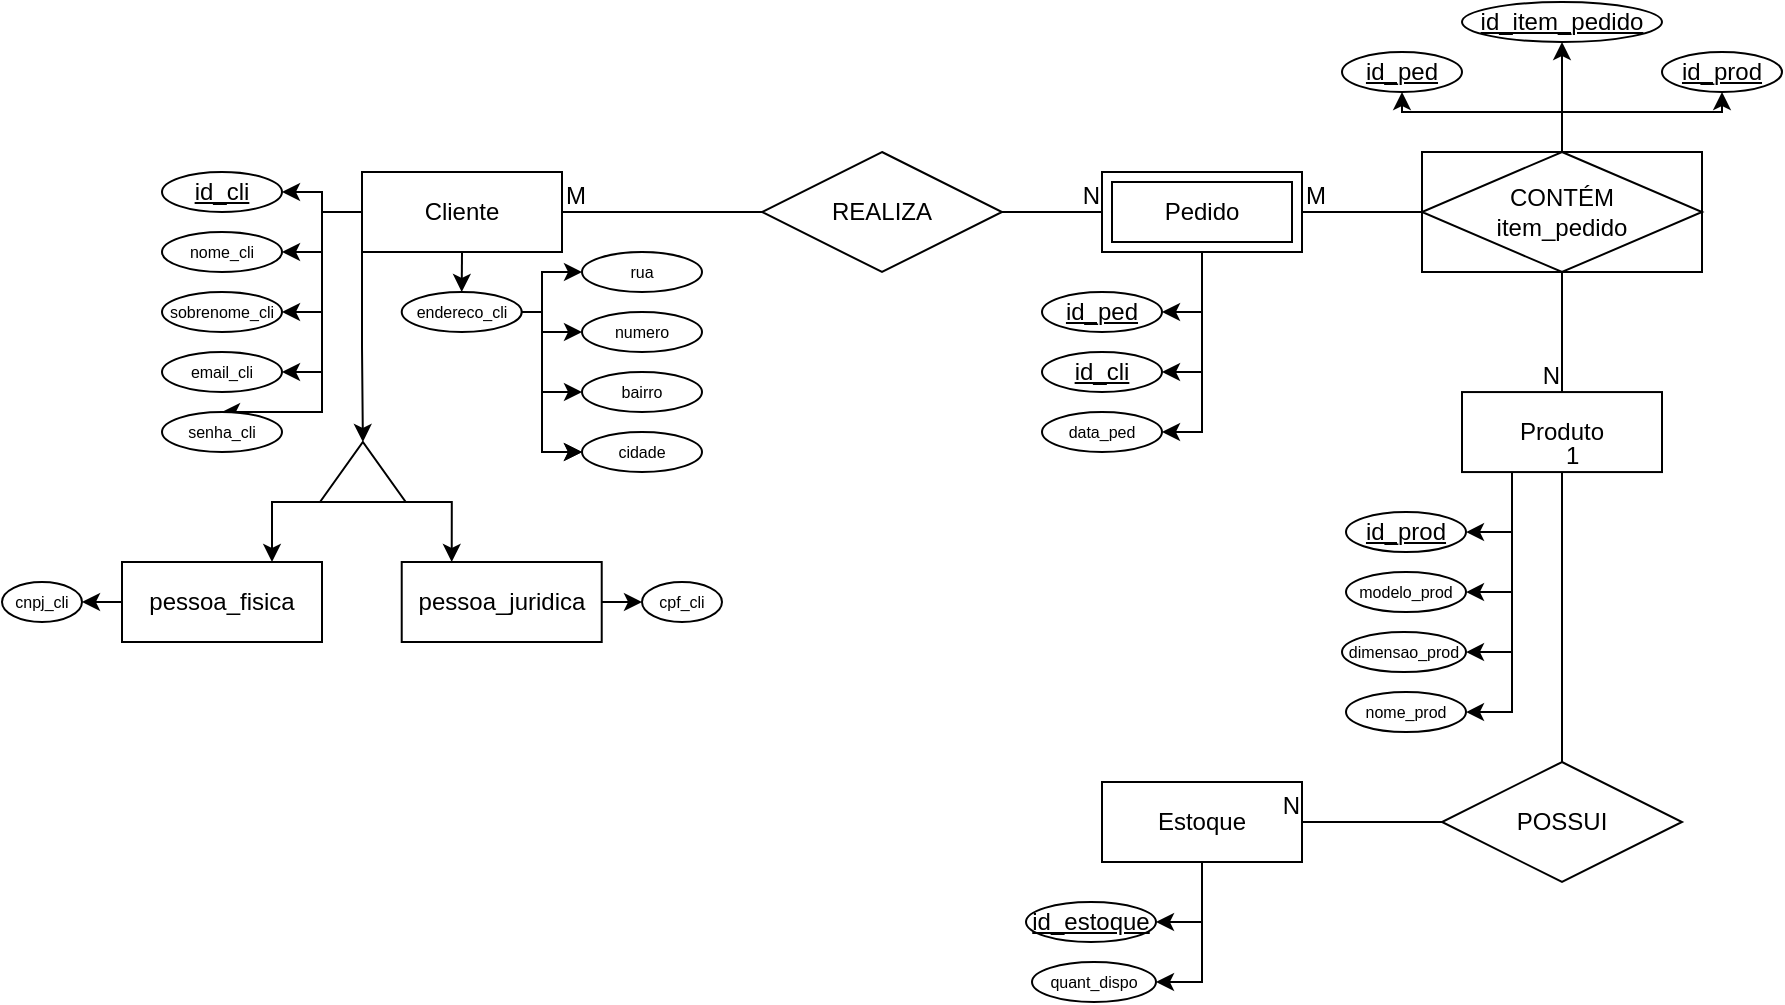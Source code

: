 <mxfile version="24.7.8">
  <diagram name="Página-1" id="TUs1z3hcx30em_fPcLL4">
    <mxGraphModel dx="2027" dy="837" grid="1" gridSize="10" guides="1" tooltips="1" connect="1" arrows="1" fold="1" page="1" pageScale="1" pageWidth="827" pageHeight="1169" math="0" shadow="0">
      <root>
        <mxCell id="0" />
        <mxCell id="1" parent="0" />
        <mxCell id="8XIPm2bLBKmwcZ6mtag6-12" style="edgeStyle=orthogonalEdgeStyle;rounded=0;orthogonalLoop=1;jettySize=auto;html=1;exitX=0;exitY=1;exitDx=0;exitDy=0;" parent="1" source="-iVF9ZqdwU_u0PEm3z9N-2" target="-iVF9ZqdwU_u0PEm3z9N-15" edge="1">
          <mxGeometry relative="1" as="geometry" />
        </mxCell>
        <mxCell id="8XIPm2bLBKmwcZ6mtag6-35" style="edgeStyle=orthogonalEdgeStyle;rounded=0;orthogonalLoop=1;jettySize=auto;html=1;entryX=0;entryY=0.5;entryDx=0;entryDy=0;exitX=1;exitY=0.5;exitDx=0;exitDy=0;" parent="1" source="8XIPm2bLBKmwcZ6mtag6-34" target="8XIPm2bLBKmwcZ6mtag6-37" edge="1">
          <mxGeometry relative="1" as="geometry">
            <mxPoint x="-140" y="430" as="sourcePoint" />
            <mxPoint x="-160" y="450" as="targetPoint" />
            <Array as="points">
              <mxPoint x="-170" y="435" />
              <mxPoint x="-170" y="415" />
            </Array>
          </mxGeometry>
        </mxCell>
        <mxCell id="8XIPm2bLBKmwcZ6mtag6-46" style="edgeStyle=orthogonalEdgeStyle;rounded=0;orthogonalLoop=1;jettySize=auto;html=1;exitX=0;exitY=0.5;exitDx=0;exitDy=0;entryX=1;entryY=0.5;entryDx=0;entryDy=0;" parent="1" source="-iVF9ZqdwU_u0PEm3z9N-2" target="8XIPm2bLBKmwcZ6mtag6-30" edge="1">
          <mxGeometry relative="1" as="geometry" />
        </mxCell>
        <mxCell id="8XIPm2bLBKmwcZ6mtag6-47" style="edgeStyle=orthogonalEdgeStyle;rounded=0;orthogonalLoop=1;jettySize=auto;html=1;exitX=0;exitY=0.5;exitDx=0;exitDy=0;entryX=1;entryY=0.5;entryDx=0;entryDy=0;" parent="1" source="-iVF9ZqdwU_u0PEm3z9N-2" target="-iVF9ZqdwU_u0PEm3z9N-5" edge="1">
          <mxGeometry relative="1" as="geometry" />
        </mxCell>
        <mxCell id="8XIPm2bLBKmwcZ6mtag6-48" style="edgeStyle=orthogonalEdgeStyle;rounded=0;orthogonalLoop=1;jettySize=auto;html=1;exitX=0;exitY=0.5;exitDx=0;exitDy=0;entryX=1;entryY=0.5;entryDx=0;entryDy=0;" parent="1" source="-iVF9ZqdwU_u0PEm3z9N-2" target="-iVF9ZqdwU_u0PEm3z9N-8" edge="1">
          <mxGeometry relative="1" as="geometry" />
        </mxCell>
        <mxCell id="8XIPm2bLBKmwcZ6mtag6-49" style="edgeStyle=orthogonalEdgeStyle;rounded=0;orthogonalLoop=1;jettySize=auto;html=1;entryX=1;entryY=0.5;entryDx=0;entryDy=0;exitX=0;exitY=0.5;exitDx=0;exitDy=0;" parent="1" source="-iVF9ZqdwU_u0PEm3z9N-2" target="-iVF9ZqdwU_u0PEm3z9N-9" edge="1">
          <mxGeometry relative="1" as="geometry">
            <mxPoint x="-260" y="410" as="sourcePoint" />
            <mxPoint x="-275" y="480" as="targetPoint" />
            <Array as="points">
              <mxPoint x="-280" y="385" />
              <mxPoint x="-280" y="465" />
            </Array>
          </mxGeometry>
        </mxCell>
        <mxCell id="8XIPm2bLBKmwcZ6mtag6-50" style="edgeStyle=orthogonalEdgeStyle;rounded=0;orthogonalLoop=1;jettySize=auto;html=1;entryX=0.5;entryY=0;entryDx=0;entryDy=0;exitX=0;exitY=0.5;exitDx=0;exitDy=0;" parent="1" source="-iVF9ZqdwU_u0PEm3z9N-2" target="8XIPm2bLBKmwcZ6mtag6-1" edge="1">
          <mxGeometry relative="1" as="geometry">
            <mxPoint x="-270" y="405" as="sourcePoint" />
            <Array as="points">
              <mxPoint x="-280" y="385" />
              <mxPoint x="-280" y="485" />
            </Array>
          </mxGeometry>
        </mxCell>
        <mxCell id="-iVF9ZqdwU_u0PEm3z9N-2" value="Cliente" style="whiteSpace=wrap;html=1;align=center;" parent="1" vertex="1">
          <mxGeometry x="-260" y="365" width="100" height="40" as="geometry" />
        </mxCell>
        <mxCell id="-iVF9ZqdwU_u0PEm3z9N-5" value="nome_cli" style="ellipse;whiteSpace=wrap;html=1;align=center;spacing=2;labelBorderColor=none;fontSize=8;" parent="1" vertex="1">
          <mxGeometry x="-360" y="395" width="60" height="20" as="geometry" />
        </mxCell>
        <mxCell id="-iVF9ZqdwU_u0PEm3z9N-8" value="sobrenome_cli" style="ellipse;whiteSpace=wrap;html=1;align=center;spacing=2;labelBorderColor=none;fontSize=8;" parent="1" vertex="1">
          <mxGeometry x="-360" y="425" width="60" height="20" as="geometry" />
        </mxCell>
        <mxCell id="-iVF9ZqdwU_u0PEm3z9N-9" value="email_cli" style="ellipse;whiteSpace=wrap;html=1;align=center;spacing=2;labelBorderColor=none;fontSize=8;" parent="1" vertex="1">
          <mxGeometry x="-360" y="455" width="60" height="20" as="geometry" />
        </mxCell>
        <mxCell id="8XIPm2bLBKmwcZ6mtag6-21" style="edgeStyle=orthogonalEdgeStyle;rounded=0;orthogonalLoop=1;jettySize=auto;html=1;exitX=1;exitY=1;exitDx=0;exitDy=0;exitPerimeter=0;entryX=0.25;entryY=0;entryDx=0;entryDy=0;" parent="1" source="-iVF9ZqdwU_u0PEm3z9N-15" target="-iVF9ZqdwU_u0PEm3z9N-22" edge="1">
          <mxGeometry relative="1" as="geometry" />
        </mxCell>
        <mxCell id="8XIPm2bLBKmwcZ6mtag6-22" style="edgeStyle=orthogonalEdgeStyle;rounded=0;orthogonalLoop=1;jettySize=auto;html=1;exitX=0;exitY=1;exitDx=0;exitDy=0;exitPerimeter=0;entryX=0.75;entryY=0;entryDx=0;entryDy=0;" parent="1" source="-iVF9ZqdwU_u0PEm3z9N-15" target="-iVF9ZqdwU_u0PEm3z9N-21" edge="1">
          <mxGeometry relative="1" as="geometry" />
        </mxCell>
        <mxCell id="-iVF9ZqdwU_u0PEm3z9N-15" value="" style="verticalLabelPosition=bottom;verticalAlign=top;html=1;shape=mxgraph.basic.acute_triangle;dx=0.5;" parent="1" vertex="1">
          <mxGeometry x="-281" y="500" width="42.86" height="30" as="geometry" />
        </mxCell>
        <mxCell id="8XIPm2bLBKmwcZ6mtag6-82" style="edgeStyle=orthogonalEdgeStyle;rounded=0;orthogonalLoop=1;jettySize=auto;html=1;exitX=0;exitY=0.5;exitDx=0;exitDy=0;entryX=1;entryY=0.5;entryDx=0;entryDy=0;" parent="1" source="-iVF9ZqdwU_u0PEm3z9N-21" target="-iVF9ZqdwU_u0PEm3z9N-31" edge="1">
          <mxGeometry relative="1" as="geometry" />
        </mxCell>
        <mxCell id="-iVF9ZqdwU_u0PEm3z9N-21" value="pessoa_fisica" style="whiteSpace=wrap;html=1;align=center;" parent="1" vertex="1">
          <mxGeometry x="-380" y="560" width="100" height="40" as="geometry" />
        </mxCell>
        <mxCell id="8XIPm2bLBKmwcZ6mtag6-81" style="edgeStyle=orthogonalEdgeStyle;rounded=0;orthogonalLoop=1;jettySize=auto;html=1;exitX=1;exitY=0.5;exitDx=0;exitDy=0;entryX=0;entryY=0.5;entryDx=0;entryDy=0;" parent="1" source="-iVF9ZqdwU_u0PEm3z9N-22" target="-iVF9ZqdwU_u0PEm3z9N-30" edge="1">
          <mxGeometry relative="1" as="geometry" />
        </mxCell>
        <mxCell id="-iVF9ZqdwU_u0PEm3z9N-22" value="pessoa_juridica" style="whiteSpace=wrap;html=1;align=center;" parent="1" vertex="1">
          <mxGeometry x="-240.14" y="560" width="100" height="40" as="geometry" />
        </mxCell>
        <mxCell id="-iVF9ZqdwU_u0PEm3z9N-30" value="cpf_cli" style="ellipse;whiteSpace=wrap;html=1;align=center;spacing=2;labelBorderColor=none;fontSize=8;" parent="1" vertex="1">
          <mxGeometry x="-120" y="570" width="40" height="20" as="geometry" />
        </mxCell>
        <mxCell id="-iVF9ZqdwU_u0PEm3z9N-31" value="cnpj_cli" style="ellipse;whiteSpace=wrap;html=1;align=center;spacing=2;labelBorderColor=none;fontSize=8;" parent="1" vertex="1">
          <mxGeometry x="-440" y="570" width="40" height="20" as="geometry" />
        </mxCell>
        <mxCell id="8XIPm2bLBKmwcZ6mtag6-1" value="senha_cli" style="ellipse;whiteSpace=wrap;html=1;align=center;spacing=2;labelBorderColor=none;fontSize=8;" parent="1" vertex="1">
          <mxGeometry x="-360" y="485" width="60" height="20" as="geometry" />
        </mxCell>
        <mxCell id="8XIPm2bLBKmwcZ6mtag6-75" style="edgeStyle=orthogonalEdgeStyle;rounded=0;orthogonalLoop=1;jettySize=auto;html=1;exitX=0.25;exitY=1;exitDx=0;exitDy=0;entryX=1;entryY=0.5;entryDx=0;entryDy=0;" parent="1" source="8XIPm2bLBKmwcZ6mtag6-3" target="8XIPm2bLBKmwcZ6mtag6-71" edge="1">
          <mxGeometry relative="1" as="geometry" />
        </mxCell>
        <mxCell id="8XIPm2bLBKmwcZ6mtag6-78" style="edgeStyle=orthogonalEdgeStyle;rounded=0;orthogonalLoop=1;jettySize=auto;html=1;exitX=0.25;exitY=1;exitDx=0;exitDy=0;entryX=1;entryY=0.5;entryDx=0;entryDy=0;" parent="1" source="8XIPm2bLBKmwcZ6mtag6-3" target="8XIPm2bLBKmwcZ6mtag6-72" edge="1">
          <mxGeometry relative="1" as="geometry">
            <Array as="points">
              <mxPoint x="315" y="635.03" />
            </Array>
          </mxGeometry>
        </mxCell>
        <mxCell id="8XIPm2bLBKmwcZ6mtag6-118" style="edgeStyle=orthogonalEdgeStyle;rounded=0;orthogonalLoop=1;jettySize=auto;html=1;exitX=0.25;exitY=1;exitDx=0;exitDy=0;entryX=1;entryY=0.5;entryDx=0;entryDy=0;" parent="1" source="8XIPm2bLBKmwcZ6mtag6-3" target="8XIPm2bLBKmwcZ6mtag6-70" edge="1">
          <mxGeometry relative="1" as="geometry" />
        </mxCell>
        <mxCell id="8XIPm2bLBKmwcZ6mtag6-3" value="Produto" style="whiteSpace=wrap;html=1;align=center;" parent="1" vertex="1">
          <mxGeometry x="290" y="475.03" width="100" height="40" as="geometry" />
        </mxCell>
        <mxCell id="8XIPm2bLBKmwcZ6mtag6-30" value="id_cli" style="ellipse;whiteSpace=wrap;html=1;align=center;fontStyle=4;" parent="1" vertex="1">
          <mxGeometry x="-360" y="365" width="60" height="20" as="geometry" />
        </mxCell>
        <mxCell id="8XIPm2bLBKmwcZ6mtag6-36" style="edgeStyle=orthogonalEdgeStyle;rounded=0;orthogonalLoop=1;jettySize=auto;html=1;exitX=0.5;exitY=1;exitDx=0;exitDy=0;entryX=0.5;entryY=0;entryDx=0;entryDy=0;" parent="1" source="-iVF9ZqdwU_u0PEm3z9N-2" edge="1" target="8XIPm2bLBKmwcZ6mtag6-34">
          <mxGeometry relative="1" as="geometry">
            <mxPoint x="-280" y="305" as="targetPoint" />
          </mxGeometry>
        </mxCell>
        <mxCell id="8XIPm2bLBKmwcZ6mtag6-42" style="edgeStyle=orthogonalEdgeStyle;rounded=0;orthogonalLoop=1;jettySize=auto;html=1;exitX=1;exitY=0.5;exitDx=0;exitDy=0;entryX=0;entryY=0.5;entryDx=0;entryDy=0;" parent="1" source="8XIPm2bLBKmwcZ6mtag6-34" target="8XIPm2bLBKmwcZ6mtag6-43" edge="1">
          <mxGeometry relative="1" as="geometry">
            <Array as="points">
              <mxPoint x="-170" y="435" />
              <mxPoint x="-170" y="505" />
            </Array>
          </mxGeometry>
        </mxCell>
        <mxCell id="8XIPm2bLBKmwcZ6mtag6-45" style="edgeStyle=orthogonalEdgeStyle;rounded=0;orthogonalLoop=1;jettySize=auto;html=1;exitX=1;exitY=0.5;exitDx=0;exitDy=0;entryX=0;entryY=0.5;entryDx=0;entryDy=0;" parent="1" source="8XIPm2bLBKmwcZ6mtag6-34" target="8XIPm2bLBKmwcZ6mtag6-41" edge="1">
          <mxGeometry relative="1" as="geometry">
            <mxPoint x="-160" y="460" as="targetPoint" />
            <Array as="points">
              <mxPoint x="-170" y="435" />
              <mxPoint x="-170" y="475" />
            </Array>
          </mxGeometry>
        </mxCell>
        <mxCell id="8XIPm2bLBKmwcZ6mtag6-34" value="endereco_cli" style="ellipse;whiteSpace=wrap;html=1;align=center;spacing=2;labelBorderColor=none;fontSize=8;" parent="1" vertex="1">
          <mxGeometry x="-240.14" y="425" width="60" height="20" as="geometry" />
        </mxCell>
        <mxCell id="8XIPm2bLBKmwcZ6mtag6-37" value="rua" style="ellipse;whiteSpace=wrap;html=1;align=center;spacing=2;labelBorderColor=none;fontSize=8;" parent="1" vertex="1">
          <mxGeometry x="-150" y="405" width="60" height="20" as="geometry" />
        </mxCell>
        <mxCell id="8XIPm2bLBKmwcZ6mtag6-38" value="numero" style="ellipse;whiteSpace=wrap;html=1;align=center;spacing=2;labelBorderColor=none;fontSize=8;" parent="1" vertex="1">
          <mxGeometry x="-150" y="435" width="60" height="20" as="geometry" />
        </mxCell>
        <mxCell id="8XIPm2bLBKmwcZ6mtag6-56" style="edgeStyle=orthogonalEdgeStyle;rounded=0;orthogonalLoop=1;jettySize=auto;html=1;exitX=0.5;exitY=1;exitDx=0;exitDy=0;entryX=1;entryY=0.5;entryDx=0;entryDy=0;" parent="1" source="8XIPm2bLBKmwcZ6mtag6-51" target="8XIPm2bLBKmwcZ6mtag6-52" edge="1">
          <mxGeometry relative="1" as="geometry">
            <Array as="points">
              <mxPoint x="160" y="435" />
            </Array>
          </mxGeometry>
        </mxCell>
        <mxCell id="8XIPm2bLBKmwcZ6mtag6-58" style="edgeStyle=orthogonalEdgeStyle;rounded=0;orthogonalLoop=1;jettySize=auto;html=1;exitX=0.5;exitY=1;exitDx=0;exitDy=0;entryX=1;entryY=0.5;entryDx=0;entryDy=0;" parent="1" source="8XIPm2bLBKmwcZ6mtag6-51" target="8XIPm2bLBKmwcZ6mtag6-55" edge="1">
          <mxGeometry relative="1" as="geometry">
            <Array as="points">
              <mxPoint x="160" y="495" />
            </Array>
          </mxGeometry>
        </mxCell>
        <mxCell id="8XIPm2bLBKmwcZ6mtag6-51" value="Pedido" style="shape=ext;margin=3;double=1;whiteSpace=wrap;html=1;align=center;" parent="1" vertex="1">
          <mxGeometry x="110" y="365" width="100" height="40" as="geometry" />
        </mxCell>
        <mxCell id="8XIPm2bLBKmwcZ6mtag6-52" value="id_ped" style="ellipse;whiteSpace=wrap;html=1;align=center;fontStyle=4;" parent="1" vertex="1">
          <mxGeometry x="80" y="425" width="60" height="20" as="geometry" />
        </mxCell>
        <mxCell id="SpV6ITLsWiuRQCWUhLva-9" value="" style="edgeStyle=orthogonalEdgeStyle;rounded=0;orthogonalLoop=1;jettySize=auto;html=1;entryX=1;entryY=0.5;entryDx=0;entryDy=0;exitX=0.5;exitY=1;exitDx=0;exitDy=0;" edge="1" parent="1" source="8XIPm2bLBKmwcZ6mtag6-51" target="8XIPm2bLBKmwcZ6mtag6-53">
          <mxGeometry relative="1" as="geometry">
            <mxPoint x="170" y="500" as="sourcePoint" />
            <mxPoint x="170" y="430" as="targetPoint" />
          </mxGeometry>
        </mxCell>
        <mxCell id="8XIPm2bLBKmwcZ6mtag6-53" value="id_cli" style="ellipse;whiteSpace=wrap;html=1;align=center;fontStyle=4;" parent="1" vertex="1">
          <mxGeometry x="80" y="455" width="60" height="20" as="geometry" />
        </mxCell>
        <mxCell id="8XIPm2bLBKmwcZ6mtag6-55" value="data_ped" style="ellipse;whiteSpace=wrap;html=1;align=center;spacing=2;labelBorderColor=none;fontSize=8;" parent="1" vertex="1">
          <mxGeometry x="80" y="485" width="60" height="20" as="geometry" />
        </mxCell>
        <mxCell id="8XIPm2bLBKmwcZ6mtag6-60" value="id_ped" style="ellipse;whiteSpace=wrap;html=1;align=center;fontStyle=4;" parent="1" vertex="1">
          <mxGeometry x="230" y="305" width="60" height="20" as="geometry" />
        </mxCell>
        <mxCell id="8XIPm2bLBKmwcZ6mtag6-61" value="id_prod" style="ellipse;whiteSpace=wrap;html=1;align=center;fontStyle=4;" parent="1" vertex="1">
          <mxGeometry x="390" y="305" width="60" height="20" as="geometry" />
        </mxCell>
        <mxCell id="8XIPm2bLBKmwcZ6mtag6-62" value="id_item_pedido" style="ellipse;whiteSpace=wrap;html=1;align=center;fontStyle=4;" parent="1" vertex="1">
          <mxGeometry x="290" y="280" width="100" height="20" as="geometry" />
        </mxCell>
        <mxCell id="8XIPm2bLBKmwcZ6mtag6-79" style="edgeStyle=orthogonalEdgeStyle;rounded=0;orthogonalLoop=1;jettySize=auto;html=1;exitX=0.5;exitY=1;exitDx=0;exitDy=0;entryX=1;entryY=0.5;entryDx=0;entryDy=0;" parent="1" source="8XIPm2bLBKmwcZ6mtag6-63" target="8XIPm2bLBKmwcZ6mtag6-73" edge="1">
          <mxGeometry relative="1" as="geometry">
            <Array as="points">
              <mxPoint x="160" y="720" />
              <mxPoint x="160" y="720" />
            </Array>
          </mxGeometry>
        </mxCell>
        <mxCell id="8XIPm2bLBKmwcZ6mtag6-80" style="edgeStyle=orthogonalEdgeStyle;rounded=0;orthogonalLoop=1;jettySize=auto;html=1;exitX=0.5;exitY=1;exitDx=0;exitDy=0;entryX=1;entryY=0.5;entryDx=0;entryDy=0;" parent="1" source="8XIPm2bLBKmwcZ6mtag6-63" target="8XIPm2bLBKmwcZ6mtag6-74" edge="1">
          <mxGeometry relative="1" as="geometry">
            <Array as="points">
              <mxPoint x="160" y="770" />
            </Array>
          </mxGeometry>
        </mxCell>
        <mxCell id="8XIPm2bLBKmwcZ6mtag6-63" value="Estoque" style="whiteSpace=wrap;html=1;align=center;" parent="1" vertex="1">
          <mxGeometry x="110" y="670" width="100" height="40" as="geometry" />
        </mxCell>
        <mxCell id="8XIPm2bLBKmwcZ6mtag6-70" value="modelo_prod" style="ellipse;whiteSpace=wrap;html=1;align=center;spacing=2;labelBorderColor=none;fontSize=8;" parent="1" vertex="1">
          <mxGeometry x="232" y="565.03" width="60" height="20" as="geometry" />
        </mxCell>
        <mxCell id="8XIPm2bLBKmwcZ6mtag6-71" value="dimensao_prod" style="ellipse;whiteSpace=wrap;html=1;align=center;spacing=2;labelBorderColor=none;fontSize=8;" parent="1" vertex="1">
          <mxGeometry x="230" y="595.03" width="62" height="20" as="geometry" />
        </mxCell>
        <mxCell id="8XIPm2bLBKmwcZ6mtag6-72" value="nome_prod" style="ellipse;whiteSpace=wrap;html=1;align=center;spacing=2;labelBorderColor=none;fontSize=8;" parent="1" vertex="1">
          <mxGeometry x="232" y="625.03" width="60" height="20" as="geometry" />
        </mxCell>
        <mxCell id="8XIPm2bLBKmwcZ6mtag6-73" value="id_estoque" style="ellipse;whiteSpace=wrap;html=1;align=center;fontStyle=4;" parent="1" vertex="1">
          <mxGeometry x="72" y="730" width="65" height="20" as="geometry" />
        </mxCell>
        <mxCell id="8XIPm2bLBKmwcZ6mtag6-74" value="quant_dispo" style="ellipse;whiteSpace=wrap;html=1;align=center;spacing=2;labelBorderColor=none;fontSize=8;" parent="1" vertex="1">
          <mxGeometry x="75" y="760" width="62" height="20" as="geometry" />
        </mxCell>
        <mxCell id="8XIPm2bLBKmwcZ6mtag6-111" value="" style="endArrow=none;html=1;rounded=0;exitX=1;exitY=0.5;exitDx=0;exitDy=0;entryX=0;entryY=0.5;entryDx=0;entryDy=0;" parent="1" source="8XIPm2bLBKmwcZ6mtag6-114" target="8XIPm2bLBKmwcZ6mtag6-51" edge="1">
          <mxGeometry relative="1" as="geometry">
            <mxPoint x="-10" y="410" as="sourcePoint" />
            <mxPoint x="150" y="410" as="targetPoint" />
          </mxGeometry>
        </mxCell>
        <mxCell id="8XIPm2bLBKmwcZ6mtag6-113" value="N" style="resizable=0;html=1;whiteSpace=wrap;align=right;verticalAlign=bottom;" parent="8XIPm2bLBKmwcZ6mtag6-111" connectable="0" vertex="1">
          <mxGeometry x="1" relative="1" as="geometry" />
        </mxCell>
        <mxCell id="8XIPm2bLBKmwcZ6mtag6-115" value="" style="endArrow=none;html=1;rounded=0;exitX=1;exitY=0.5;exitDx=0;exitDy=0;entryX=0;entryY=0.5;entryDx=0;entryDy=0;" parent="1" source="-iVF9ZqdwU_u0PEm3z9N-2" target="8XIPm2bLBKmwcZ6mtag6-114" edge="1">
          <mxGeometry relative="1" as="geometry">
            <mxPoint x="-160" y="385" as="sourcePoint" />
            <mxPoint x="190" y="385" as="targetPoint" />
          </mxGeometry>
        </mxCell>
        <mxCell id="8XIPm2bLBKmwcZ6mtag6-116" value="M" style="resizable=0;html=1;whiteSpace=wrap;align=left;verticalAlign=bottom;" parent="8XIPm2bLBKmwcZ6mtag6-115" connectable="0" vertex="1">
          <mxGeometry x="-1" relative="1" as="geometry" />
        </mxCell>
        <mxCell id="8XIPm2bLBKmwcZ6mtag6-114" value="REALIZA" style="shape=rhombus;perimeter=rhombusPerimeter;whiteSpace=wrap;html=1;align=center;" parent="1" vertex="1">
          <mxGeometry x="-60" y="355" width="120" height="60" as="geometry" />
        </mxCell>
        <mxCell id="8XIPm2bLBKmwcZ6mtag6-125" value="" style="endArrow=none;html=1;rounded=0;exitX=0.5;exitY=1;exitDx=0;exitDy=0;entryX=0.5;entryY=0;entryDx=0;entryDy=0;" parent="1" source="8XIPm2bLBKmwcZ6mtag6-59" target="8XIPm2bLBKmwcZ6mtag6-3" edge="1">
          <mxGeometry relative="1" as="geometry">
            <mxPoint x="410" y="440" as="sourcePoint" />
            <mxPoint x="570" y="440" as="targetPoint" />
          </mxGeometry>
        </mxCell>
        <mxCell id="8XIPm2bLBKmwcZ6mtag6-127" value="N" style="resizable=0;html=1;whiteSpace=wrap;align=right;verticalAlign=bottom;" parent="8XIPm2bLBKmwcZ6mtag6-125" connectable="0" vertex="1">
          <mxGeometry x="1" relative="1" as="geometry" />
        </mxCell>
        <mxCell id="8XIPm2bLBKmwcZ6mtag6-128" value="" style="endArrow=none;html=1;rounded=0;exitX=1;exitY=0.5;exitDx=0;exitDy=0;entryX=0;entryY=0.5;entryDx=0;entryDy=0;" parent="1" source="8XIPm2bLBKmwcZ6mtag6-51" target="8XIPm2bLBKmwcZ6mtag6-59" edge="1">
          <mxGeometry relative="1" as="geometry">
            <mxPoint x="290" y="385" as="sourcePoint" />
            <mxPoint x="710" y="385" as="targetPoint" />
          </mxGeometry>
        </mxCell>
        <mxCell id="8XIPm2bLBKmwcZ6mtag6-129" value="M" style="resizable=0;html=1;whiteSpace=wrap;align=left;verticalAlign=bottom;" parent="8XIPm2bLBKmwcZ6mtag6-128" connectable="0" vertex="1">
          <mxGeometry x="-1" relative="1" as="geometry" />
        </mxCell>
        <mxCell id="8XIPm2bLBKmwcZ6mtag6-131" style="edgeStyle=orthogonalEdgeStyle;rounded=0;orthogonalLoop=1;jettySize=auto;html=1;exitX=0.5;exitY=0;exitDx=0;exitDy=0;entryX=0.5;entryY=1;entryDx=0;entryDy=0;" parent="1" source="8XIPm2bLBKmwcZ6mtag6-59" target="8XIPm2bLBKmwcZ6mtag6-62" edge="1">
          <mxGeometry relative="1" as="geometry" />
        </mxCell>
        <mxCell id="8XIPm2bLBKmwcZ6mtag6-132" style="edgeStyle=orthogonalEdgeStyle;rounded=0;orthogonalLoop=1;jettySize=auto;html=1;exitX=0.5;exitY=0;exitDx=0;exitDy=0;entryX=0.5;entryY=1;entryDx=0;entryDy=0;" parent="1" source="8XIPm2bLBKmwcZ6mtag6-59" target="8XIPm2bLBKmwcZ6mtag6-61" edge="1">
          <mxGeometry relative="1" as="geometry" />
        </mxCell>
        <mxCell id="8XIPm2bLBKmwcZ6mtag6-133" style="edgeStyle=orthogonalEdgeStyle;rounded=0;orthogonalLoop=1;jettySize=auto;html=1;exitX=0.5;exitY=0;exitDx=0;exitDy=0;entryX=0.5;entryY=1;entryDx=0;entryDy=0;" parent="1" source="8XIPm2bLBKmwcZ6mtag6-59" target="8XIPm2bLBKmwcZ6mtag6-60" edge="1">
          <mxGeometry relative="1" as="geometry" />
        </mxCell>
        <mxCell id="8XIPm2bLBKmwcZ6mtag6-59" value="CONTÉM&lt;div&gt;item_pedido&lt;/div&gt;" style="shape=associativeEntity;whiteSpace=wrap;html=1;align=center;" parent="1" vertex="1">
          <mxGeometry x="270" y="355" width="140" height="60" as="geometry" />
        </mxCell>
        <mxCell id="8XIPm2bLBKmwcZ6mtag6-137" value="" style="endArrow=none;html=1;rounded=0;entryX=1;entryY=0.5;entryDx=0;entryDy=0;exitX=0;exitY=0.5;exitDx=0;exitDy=0;" parent="1" source="8XIPm2bLBKmwcZ6mtag6-134" target="8XIPm2bLBKmwcZ6mtag6-63" edge="1">
          <mxGeometry relative="1" as="geometry">
            <mxPoint x="440" y="490" as="sourcePoint" />
            <mxPoint x="600" y="490" as="targetPoint" />
          </mxGeometry>
        </mxCell>
        <mxCell id="8XIPm2bLBKmwcZ6mtag6-139" value="N" style="resizable=0;html=1;whiteSpace=wrap;align=right;verticalAlign=bottom;" parent="8XIPm2bLBKmwcZ6mtag6-137" connectable="0" vertex="1">
          <mxGeometry x="1" relative="1" as="geometry" />
        </mxCell>
        <mxCell id="8XIPm2bLBKmwcZ6mtag6-140" value="" style="endArrow=none;html=1;rounded=0;entryX=0.5;entryY=0;entryDx=0;entryDy=0;exitX=0.5;exitY=1;exitDx=0;exitDy=0;" parent="1" source="8XIPm2bLBKmwcZ6mtag6-3" target="8XIPm2bLBKmwcZ6mtag6-134" edge="1">
          <mxGeometry relative="1" as="geometry">
            <mxPoint x="390" y="495.03" as="sourcePoint" />
            <mxPoint x="710" y="495.03" as="targetPoint" />
          </mxGeometry>
        </mxCell>
        <mxCell id="8XIPm2bLBKmwcZ6mtag6-141" value="1" style="resizable=0;html=1;whiteSpace=wrap;align=left;verticalAlign=bottom;" parent="8XIPm2bLBKmwcZ6mtag6-140" connectable="0" vertex="1">
          <mxGeometry x="-1" relative="1" as="geometry" />
        </mxCell>
        <mxCell id="8XIPm2bLBKmwcZ6mtag6-134" value="POSSUI" style="shape=rhombus;perimeter=rhombusPerimeter;whiteSpace=wrap;html=1;align=center;" parent="1" vertex="1">
          <mxGeometry x="280" y="660" width="120" height="60" as="geometry" />
        </mxCell>
        <mxCell id="8XIPm2bLBKmwcZ6mtag6-41" value="bairro" style="ellipse;whiteSpace=wrap;html=1;align=center;spacing=2;labelBorderColor=none;fontSize=8;" parent="1" vertex="1">
          <mxGeometry x="-150" y="465" width="60" height="20" as="geometry" />
        </mxCell>
        <mxCell id="SpV6ITLsWiuRQCWUhLva-7" value="" style="edgeStyle=orthogonalEdgeStyle;rounded=0;orthogonalLoop=1;jettySize=auto;html=1;exitX=1;exitY=0.5;exitDx=0;exitDy=0;entryX=0;entryY=0.5;entryDx=0;entryDy=0;" edge="1" parent="1" source="8XIPm2bLBKmwcZ6mtag6-34" target="8XIPm2bLBKmwcZ6mtag6-38">
          <mxGeometry relative="1" as="geometry">
            <mxPoint x="-217" y="428" as="sourcePoint" />
            <mxPoint x="-160" y="450" as="targetPoint" />
            <Array as="points">
              <mxPoint x="-170" y="435" />
              <mxPoint x="-170" y="445" />
            </Array>
          </mxGeometry>
        </mxCell>
        <mxCell id="8XIPm2bLBKmwcZ6mtag6-43" value="cidade" style="ellipse;whiteSpace=wrap;html=1;align=center;spacing=2;labelBorderColor=none;fontSize=8;" parent="1" vertex="1">
          <mxGeometry x="-150" y="495" width="60" height="20" as="geometry" />
        </mxCell>
        <mxCell id="SpV6ITLsWiuRQCWUhLva-8" style="edgeStyle=orthogonalEdgeStyle;rounded=0;orthogonalLoop=1;jettySize=auto;html=1;exitX=1;exitY=0.5;exitDx=0;exitDy=0;entryX=0;entryY=0.5;entryDx=0;entryDy=0;" edge="1" parent="1" source="8XIPm2bLBKmwcZ6mtag6-34" target="8XIPm2bLBKmwcZ6mtag6-43">
          <mxGeometry relative="1" as="geometry">
            <mxPoint x="-180" y="435" as="sourcePoint" />
            <mxPoint x="-140" y="505" as="targetPoint" />
            <Array as="points">
              <mxPoint x="-170" y="435" />
              <mxPoint x="-170" y="505" />
            </Array>
          </mxGeometry>
        </mxCell>
        <mxCell id="SpV6ITLsWiuRQCWUhLva-11" value="" style="edgeStyle=orthogonalEdgeStyle;rounded=0;orthogonalLoop=1;jettySize=auto;html=1;entryX=1;entryY=0.5;entryDx=0;entryDy=0;exitX=0.25;exitY=1;exitDx=0;exitDy=0;" edge="1" parent="1" source="8XIPm2bLBKmwcZ6mtag6-3" target="8XIPm2bLBKmwcZ6mtag6-67">
          <mxGeometry relative="1" as="geometry">
            <mxPoint x="330" y="530.03" as="sourcePoint" />
            <mxPoint x="260" y="585.03" as="targetPoint" />
            <Array as="points">
              <mxPoint x="315" y="545.03" />
            </Array>
          </mxGeometry>
        </mxCell>
        <mxCell id="8XIPm2bLBKmwcZ6mtag6-67" value="id_prod" style="ellipse;whiteSpace=wrap;html=1;align=center;fontStyle=4;" parent="1" vertex="1">
          <mxGeometry x="232" y="535.03" width="60" height="20" as="geometry" />
        </mxCell>
      </root>
    </mxGraphModel>
  </diagram>
</mxfile>
